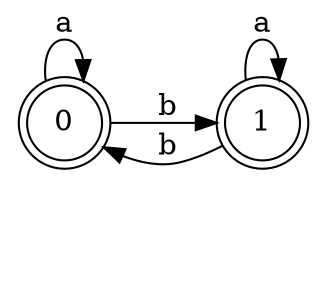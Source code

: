 digraph n2_7 {
__start0 [label="" shape="none"];

rankdir=LR;
size="8,5";

s0 [style="rounded,filled", color="black", fillcolor="white" shape="doublecircle", label="0"];
s1 [style="rounded,filled", color="black", fillcolor="white" shape="doublecircle", label="1"];
s0 -> s0 [label="a"];
s0 -> s1 [label="b"];
s1 -> s1 [label="a"];
s1 -> s0 [label="b"];

}